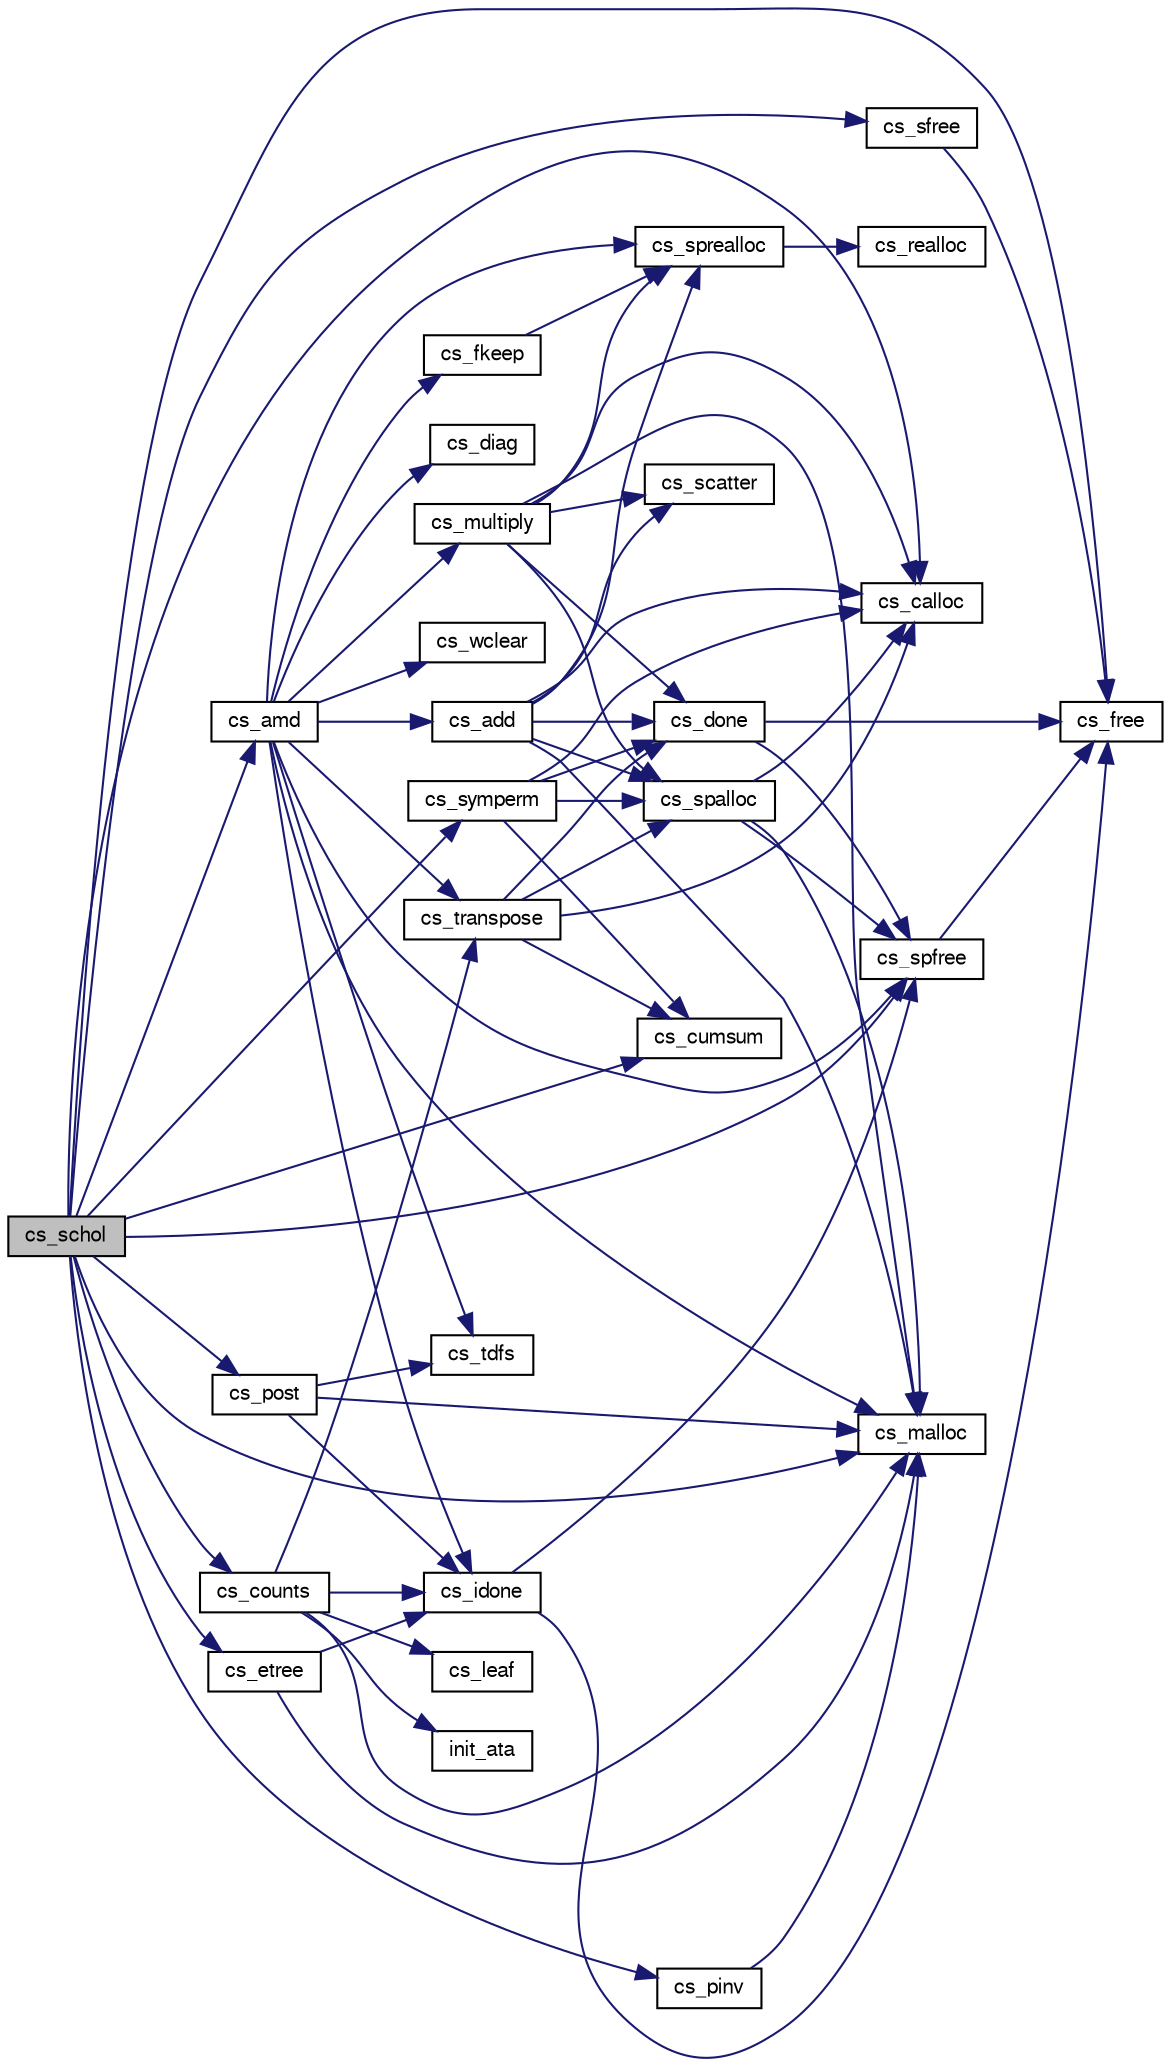 digraph G
{
  edge [fontname="FreeSans",fontsize=10,labelfontname="FreeSans",labelfontsize=10];
  node [fontname="FreeSans",fontsize=10,shape=record];
  rankdir=LR;
  Node1 [label="cs_schol",height=0.2,width=0.4,color="black", fillcolor="grey75", style="filled" fontcolor="black"];
  Node1 -> Node2 [color="midnightblue",fontsize=10,style="solid",fontname="FreeSans"];
  Node2 [label="cs_amd",height=0.2,width=0.4,color="black", fillcolor="white", style="filled",URL="$cs_8c.html#633a0b0214f3ee86a27adf6ee6dea640"];
  Node2 -> Node3 [color="midnightblue",fontsize=10,style="solid",fontname="FreeSans"];
  Node3 [label="cs_add",height=0.2,width=0.4,color="black", fillcolor="white", style="filled",URL="$cs_8c.html#12000fbd0b9198d3852978cca8386afe"];
  Node3 -> Node4 [color="midnightblue",fontsize=10,style="solid",fontname="FreeSans"];
  Node4 [label="cs_calloc",height=0.2,width=0.4,color="black", fillcolor="white", style="filled",URL="$cs_8c.html#d3e846c0142a1457e8e85bcaf559fb98"];
  Node3 -> Node5 [color="midnightblue",fontsize=10,style="solid",fontname="FreeSans"];
  Node5 [label="cs_done",height=0.2,width=0.4,color="black", fillcolor="white", style="filled",URL="$cs_8c.html#41590e7ef8c8f3ebce8c7bbe07303c28"];
  Node5 -> Node6 [color="midnightblue",fontsize=10,style="solid",fontname="FreeSans"];
  Node6 [label="cs_free",height=0.2,width=0.4,color="black", fillcolor="white", style="filled",URL="$cs_8c.html#78c1d1194aacc65212bb0d2b03643ac7"];
  Node5 -> Node7 [color="midnightblue",fontsize=10,style="solid",fontname="FreeSans"];
  Node7 [label="cs_spfree",height=0.2,width=0.4,color="black", fillcolor="white", style="filled",URL="$cs_8c.html#6d705e404a7831ccf01bc0ea064215b9"];
  Node7 -> Node6 [color="midnightblue",fontsize=10,style="solid",fontname="FreeSans"];
  Node3 -> Node8 [color="midnightblue",fontsize=10,style="solid",fontname="FreeSans"];
  Node8 [label="cs_malloc",height=0.2,width=0.4,color="black", fillcolor="white", style="filled",URL="$cs_8c.html#4c6c75c54cbdf2f3fd4574a90c2f8a86"];
  Node3 -> Node9 [color="midnightblue",fontsize=10,style="solid",fontname="FreeSans"];
  Node9 [label="cs_scatter",height=0.2,width=0.4,color="black", fillcolor="white", style="filled",URL="$cs_8c.html#3729a7e21dbc3309ac96461ddb060328"];
  Node3 -> Node10 [color="midnightblue",fontsize=10,style="solid",fontname="FreeSans"];
  Node10 [label="cs_spalloc",height=0.2,width=0.4,color="black", fillcolor="white", style="filled",URL="$cs_8c.html#ad3a584d9185a4fe4497a36f892b9c72"];
  Node10 -> Node4 [color="midnightblue",fontsize=10,style="solid",fontname="FreeSans"];
  Node10 -> Node8 [color="midnightblue",fontsize=10,style="solid",fontname="FreeSans"];
  Node10 -> Node7 [color="midnightblue",fontsize=10,style="solid",fontname="FreeSans"];
  Node3 -> Node11 [color="midnightblue",fontsize=10,style="solid",fontname="FreeSans"];
  Node11 [label="cs_sprealloc",height=0.2,width=0.4,color="black", fillcolor="white", style="filled",URL="$cs_8c.html#5a9bc4224732ce1cedc50119afc687c1"];
  Node11 -> Node12 [color="midnightblue",fontsize=10,style="solid",fontname="FreeSans"];
  Node12 [label="cs_realloc",height=0.2,width=0.4,color="black", fillcolor="white", style="filled",URL="$cs_8c.html#7e829e1175f2c8ddb0d6d9e0bb90f985"];
  Node2 -> Node13 [color="midnightblue",fontsize=10,style="solid",fontname="FreeSans"];
  Node13 [label="cs_diag",height=0.2,width=0.4,color="black", fillcolor="white", style="filled",URL="$cs_8c.html#b744b6c0bb84f8f54496c547e8a95e16"];
  Node2 -> Node14 [color="midnightblue",fontsize=10,style="solid",fontname="FreeSans"];
  Node14 [label="cs_fkeep",height=0.2,width=0.4,color="black", fillcolor="white", style="filled",URL="$cs_8c.html#de63a58ec1758250c64518d817ea3c4c"];
  Node14 -> Node11 [color="midnightblue",fontsize=10,style="solid",fontname="FreeSans"];
  Node2 -> Node15 [color="midnightblue",fontsize=10,style="solid",fontname="FreeSans"];
  Node15 [label="cs_idone",height=0.2,width=0.4,color="black", fillcolor="white", style="filled",URL="$cs_8c.html#9c3bd8e36cdfb832d199b580e22467c7"];
  Node15 -> Node6 [color="midnightblue",fontsize=10,style="solid",fontname="FreeSans"];
  Node15 -> Node7 [color="midnightblue",fontsize=10,style="solid",fontname="FreeSans"];
  Node2 -> Node8 [color="midnightblue",fontsize=10,style="solid",fontname="FreeSans"];
  Node2 -> Node16 [color="midnightblue",fontsize=10,style="solid",fontname="FreeSans"];
  Node16 [label="cs_multiply",height=0.2,width=0.4,color="black", fillcolor="white", style="filled",URL="$cs_8c.html#066e18f8570c820530c73ebc88b30a97"];
  Node16 -> Node4 [color="midnightblue",fontsize=10,style="solid",fontname="FreeSans"];
  Node16 -> Node5 [color="midnightblue",fontsize=10,style="solid",fontname="FreeSans"];
  Node16 -> Node8 [color="midnightblue",fontsize=10,style="solid",fontname="FreeSans"];
  Node16 -> Node9 [color="midnightblue",fontsize=10,style="solid",fontname="FreeSans"];
  Node16 -> Node10 [color="midnightblue",fontsize=10,style="solid",fontname="FreeSans"];
  Node16 -> Node11 [color="midnightblue",fontsize=10,style="solid",fontname="FreeSans"];
  Node2 -> Node7 [color="midnightblue",fontsize=10,style="solid",fontname="FreeSans"];
  Node2 -> Node11 [color="midnightblue",fontsize=10,style="solid",fontname="FreeSans"];
  Node2 -> Node17 [color="midnightblue",fontsize=10,style="solid",fontname="FreeSans"];
  Node17 [label="cs_tdfs",height=0.2,width=0.4,color="black", fillcolor="white", style="filled",URL="$cs_8c.html#7b064c4799cc09da13c13d982197eff7"];
  Node2 -> Node18 [color="midnightblue",fontsize=10,style="solid",fontname="FreeSans"];
  Node18 [label="cs_transpose",height=0.2,width=0.4,color="black", fillcolor="white", style="filled",URL="$cs_8c.html#090225477a18abe5f8d5ab26e4efaf3a"];
  Node18 -> Node4 [color="midnightblue",fontsize=10,style="solid",fontname="FreeSans"];
  Node18 -> Node19 [color="midnightblue",fontsize=10,style="solid",fontname="FreeSans"];
  Node19 [label="cs_cumsum",height=0.2,width=0.4,color="black", fillcolor="white", style="filled",URL="$cs_8c.html#97200b7cc3ad296c964134a59616efdd"];
  Node18 -> Node5 [color="midnightblue",fontsize=10,style="solid",fontname="FreeSans"];
  Node18 -> Node10 [color="midnightblue",fontsize=10,style="solid",fontname="FreeSans"];
  Node2 -> Node20 [color="midnightblue",fontsize=10,style="solid",fontname="FreeSans"];
  Node20 [label="cs_wclear",height=0.2,width=0.4,color="black", fillcolor="white", style="filled",URL="$cs_8c.html#73c323ac388668ef8ab5a2aa97807fbe"];
  Node1 -> Node4 [color="midnightblue",fontsize=10,style="solid",fontname="FreeSans"];
  Node1 -> Node21 [color="midnightblue",fontsize=10,style="solid",fontname="FreeSans"];
  Node21 [label="cs_counts",height=0.2,width=0.4,color="black", fillcolor="white", style="filled",URL="$cs_8c.html#a7fdeead97aef81cdf18af7576a7f722"];
  Node21 -> Node15 [color="midnightblue",fontsize=10,style="solid",fontname="FreeSans"];
  Node21 -> Node22 [color="midnightblue",fontsize=10,style="solid",fontname="FreeSans"];
  Node22 [label="cs_leaf",height=0.2,width=0.4,color="black", fillcolor="white", style="filled",URL="$cs_8c.html#df3182dea8214e7a96ac2d055d60d267"];
  Node21 -> Node8 [color="midnightblue",fontsize=10,style="solid",fontname="FreeSans"];
  Node21 -> Node18 [color="midnightblue",fontsize=10,style="solid",fontname="FreeSans"];
  Node21 -> Node23 [color="midnightblue",fontsize=10,style="solid",fontname="FreeSans"];
  Node23 [label="init_ata",height=0.2,width=0.4,color="black", fillcolor="white", style="filled",URL="$cs_8c.html#3e3f8da5491fe28fab370482d0cc3389"];
  Node1 -> Node19 [color="midnightblue",fontsize=10,style="solid",fontname="FreeSans"];
  Node1 -> Node24 [color="midnightblue",fontsize=10,style="solid",fontname="FreeSans"];
  Node24 [label="cs_etree",height=0.2,width=0.4,color="black", fillcolor="white", style="filled",URL="$cs_8c.html#5c531804008e67c207e93f14c2551b1a"];
  Node24 -> Node15 [color="midnightblue",fontsize=10,style="solid",fontname="FreeSans"];
  Node24 -> Node8 [color="midnightblue",fontsize=10,style="solid",fontname="FreeSans"];
  Node1 -> Node6 [color="midnightblue",fontsize=10,style="solid",fontname="FreeSans"];
  Node1 -> Node8 [color="midnightblue",fontsize=10,style="solid",fontname="FreeSans"];
  Node1 -> Node25 [color="midnightblue",fontsize=10,style="solid",fontname="FreeSans"];
  Node25 [label="cs_pinv",height=0.2,width=0.4,color="black", fillcolor="white", style="filled",URL="$cs_8c.html#4ddf83c074fafd1120be9fbbfa4a29f9"];
  Node25 -> Node8 [color="midnightblue",fontsize=10,style="solid",fontname="FreeSans"];
  Node1 -> Node26 [color="midnightblue",fontsize=10,style="solid",fontname="FreeSans"];
  Node26 [label="cs_post",height=0.2,width=0.4,color="black", fillcolor="white", style="filled",URL="$cs_8c.html#dc01793c66e6caa0eef76be3dda7ffd5"];
  Node26 -> Node15 [color="midnightblue",fontsize=10,style="solid",fontname="FreeSans"];
  Node26 -> Node8 [color="midnightblue",fontsize=10,style="solid",fontname="FreeSans"];
  Node26 -> Node17 [color="midnightblue",fontsize=10,style="solid",fontname="FreeSans"];
  Node1 -> Node27 [color="midnightblue",fontsize=10,style="solid",fontname="FreeSans"];
  Node27 [label="cs_sfree",height=0.2,width=0.4,color="black", fillcolor="white", style="filled",URL="$cs_8c.html#ce766075ef439ad6e4347f6b076eb4b7"];
  Node27 -> Node6 [color="midnightblue",fontsize=10,style="solid",fontname="FreeSans"];
  Node1 -> Node7 [color="midnightblue",fontsize=10,style="solid",fontname="FreeSans"];
  Node1 -> Node28 [color="midnightblue",fontsize=10,style="solid",fontname="FreeSans"];
  Node28 [label="cs_symperm",height=0.2,width=0.4,color="black", fillcolor="white", style="filled",URL="$cs_8c.html#3f7a692a1d59e85e601e4ca13c1acffc"];
  Node28 -> Node4 [color="midnightblue",fontsize=10,style="solid",fontname="FreeSans"];
  Node28 -> Node19 [color="midnightblue",fontsize=10,style="solid",fontname="FreeSans"];
  Node28 -> Node5 [color="midnightblue",fontsize=10,style="solid",fontname="FreeSans"];
  Node28 -> Node10 [color="midnightblue",fontsize=10,style="solid",fontname="FreeSans"];
}
